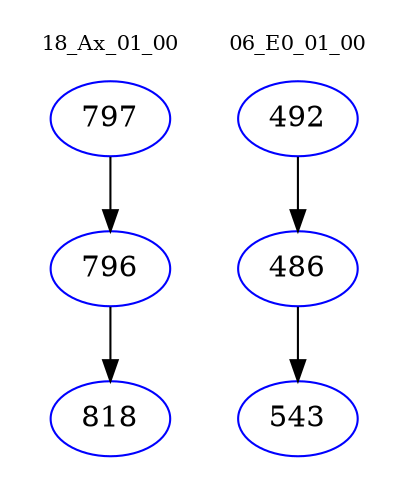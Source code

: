 digraph{
subgraph cluster_0 {
color = white
label = "18_Ax_01_00";
fontsize=10;
T0_797 [label="797", color="blue"]
T0_797 -> T0_796 [color="black"]
T0_796 [label="796", color="blue"]
T0_796 -> T0_818 [color="black"]
T0_818 [label="818", color="blue"]
}
subgraph cluster_1 {
color = white
label = "06_E0_01_00";
fontsize=10;
T1_492 [label="492", color="blue"]
T1_492 -> T1_486 [color="black"]
T1_486 [label="486", color="blue"]
T1_486 -> T1_543 [color="black"]
T1_543 [label="543", color="blue"]
}
}
